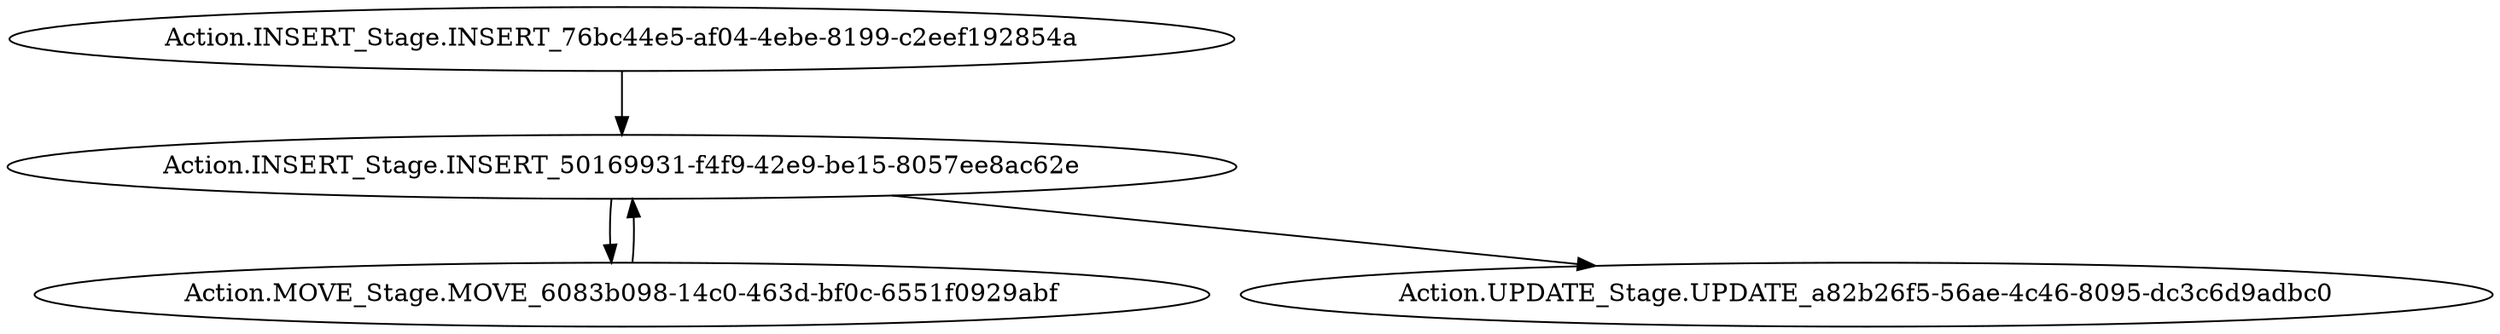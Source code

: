 strict digraph  {
"Action.INSERT_Stage.INSERT_50169931-f4f9-42e9-be15-8057ee8ac62e";
"Action.INSERT_Stage.INSERT_76bc44e5-af04-4ebe-8199-c2eef192854a";
"Action.MOVE_Stage.MOVE_6083b098-14c0-463d-bf0c-6551f0929abf";
"Action.UPDATE_Stage.UPDATE_a82b26f5-56ae-4c46-8095-dc3c6d9adbc0";
"Action.INSERT_Stage.INSERT_50169931-f4f9-42e9-be15-8057ee8ac62e" -> "Action.UPDATE_Stage.UPDATE_a82b26f5-56ae-4c46-8095-dc3c6d9adbc0";
"Action.INSERT_Stage.INSERT_50169931-f4f9-42e9-be15-8057ee8ac62e" -> "Action.MOVE_Stage.MOVE_6083b098-14c0-463d-bf0c-6551f0929abf";
"Action.INSERT_Stage.INSERT_76bc44e5-af04-4ebe-8199-c2eef192854a" -> "Action.INSERT_Stage.INSERT_50169931-f4f9-42e9-be15-8057ee8ac62e";
"Action.MOVE_Stage.MOVE_6083b098-14c0-463d-bf0c-6551f0929abf" -> "Action.INSERT_Stage.INSERT_50169931-f4f9-42e9-be15-8057ee8ac62e";
}
